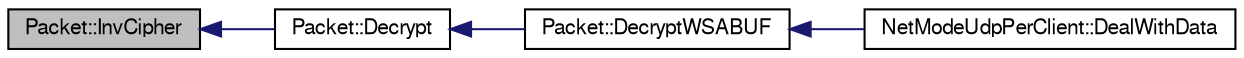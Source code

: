 digraph G
{
  edge [fontname="FreeSans",fontsize="10",labelfontname="FreeSans",labelfontsize="10"];
  node [fontname="FreeSans",fontsize="10",shape=record];
  rankdir=LR;
  Node1 [label="Packet::InvCipher",height=0.2,width=0.4,color="black", fillcolor="grey75", style="filled" fontcolor="black"];
  Node1 -> Node2 [dir=back,color="midnightblue",fontsize="10",style="solid",fontname="FreeSans"];
  Node2 [label="Packet::Decrypt",height=0.2,width=0.4,color="black", fillcolor="white", style="filled",URL="$class_packet.html#a56f824d4224a1f4520bce1cb14a1a538"];
  Node2 -> Node3 [dir=back,color="midnightblue",fontsize="10",style="solid",fontname="FreeSans"];
  Node3 [label="Packet::DecryptWSABUF",height=0.2,width=0.4,color="black", fillcolor="white", style="filled",URL="$class_packet.html#a6cd17437529a0a364d200687fb815244"];
  Node3 -> Node4 [dir=back,color="midnightblue",fontsize="10",style="solid",fontname="FreeSans"];
  Node4 [label="NetModeUdpPerClient::DealWithData",height=0.2,width=0.4,color="black", fillcolor="white", style="filled",URL="$class_net_mode_udp_per_client.html#a0b24c708977c6a561fa5a2ce9d0f8dde"];
}
